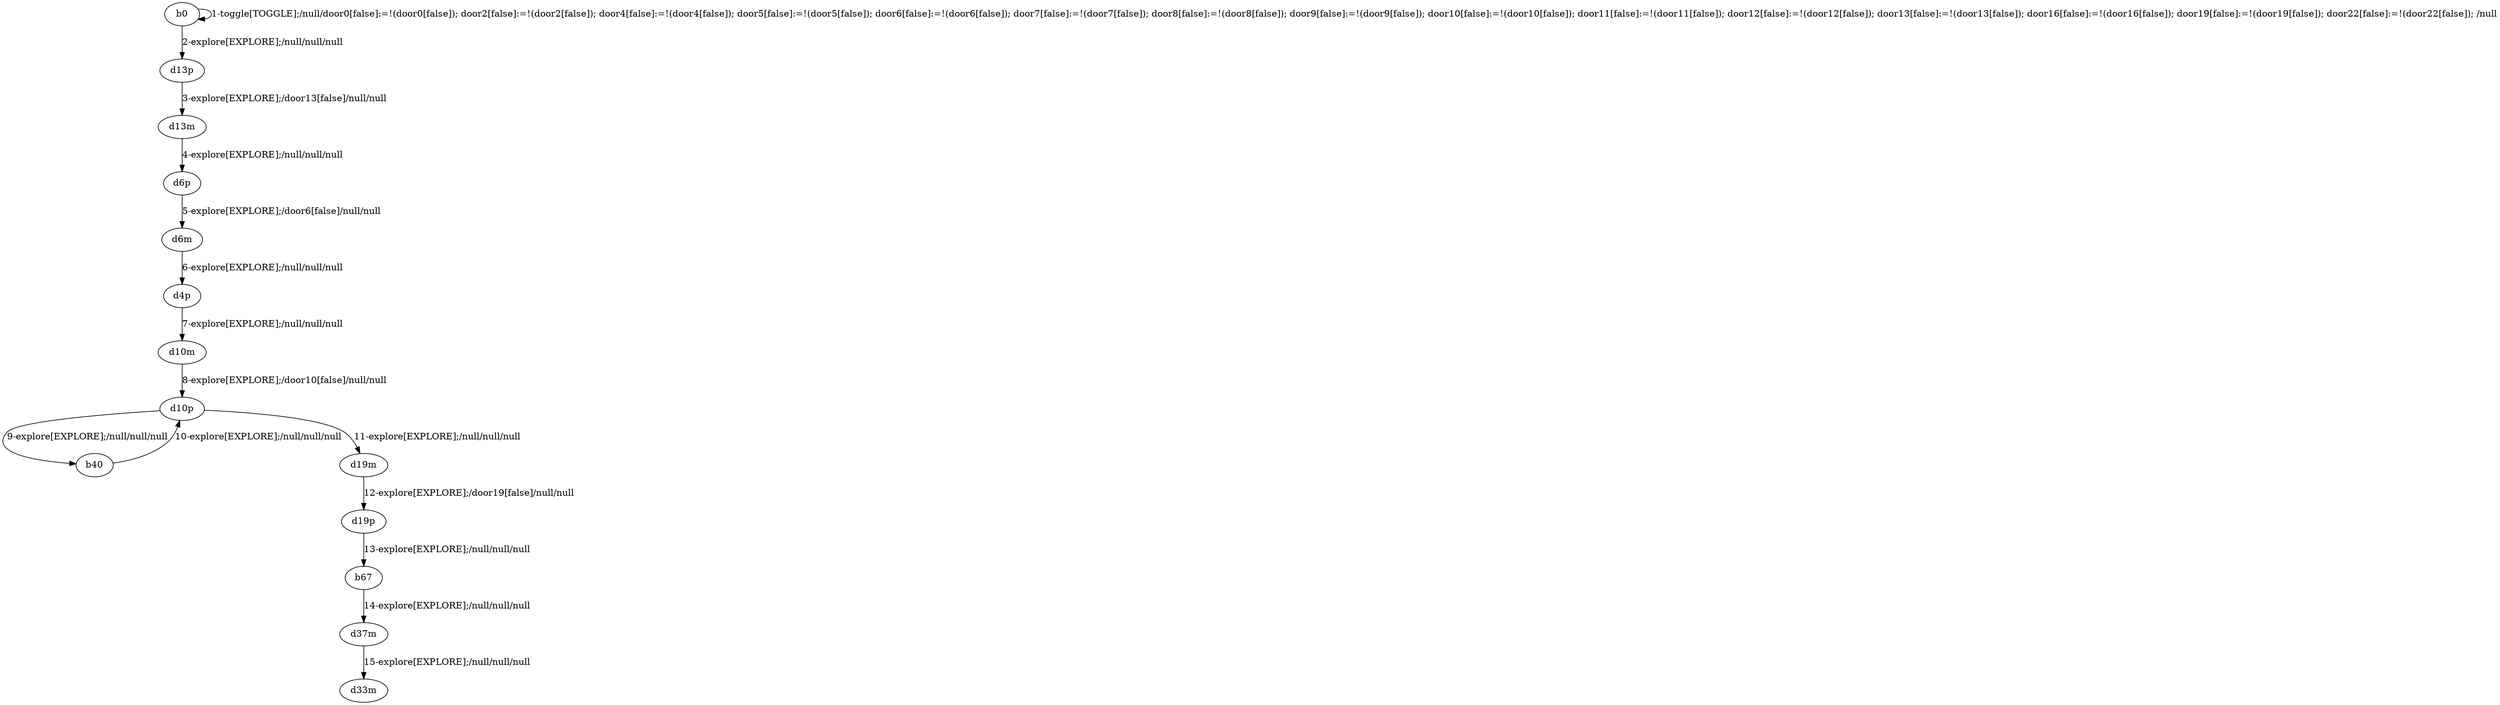 # Total number of goals covered by this test: 2
# d19p --> b67
# b67 --> d37m

digraph g {
"b0" -> "b0" [label = "1-toggle[TOGGLE];/null/door0[false]:=!(door0[false]); door2[false]:=!(door2[false]); door4[false]:=!(door4[false]); door5[false]:=!(door5[false]); door6[false]:=!(door6[false]); door7[false]:=!(door7[false]); door8[false]:=!(door8[false]); door9[false]:=!(door9[false]); door10[false]:=!(door10[false]); door11[false]:=!(door11[false]); door12[false]:=!(door12[false]); door13[false]:=!(door13[false]); door16[false]:=!(door16[false]); door19[false]:=!(door19[false]); door22[false]:=!(door22[false]); /null"];
"b0" -> "d13p" [label = "2-explore[EXPLORE];/null/null/null"];
"d13p" -> "d13m" [label = "3-explore[EXPLORE];/door13[false]/null/null"];
"d13m" -> "d6p" [label = "4-explore[EXPLORE];/null/null/null"];
"d6p" -> "d6m" [label = "5-explore[EXPLORE];/door6[false]/null/null"];
"d6m" -> "d4p" [label = "6-explore[EXPLORE];/null/null/null"];
"d4p" -> "d10m" [label = "7-explore[EXPLORE];/null/null/null"];
"d10m" -> "d10p" [label = "8-explore[EXPLORE];/door10[false]/null/null"];
"d10p" -> "b40" [label = "9-explore[EXPLORE];/null/null/null"];
"b40" -> "d10p" [label = "10-explore[EXPLORE];/null/null/null"];
"d10p" -> "d19m" [label = "11-explore[EXPLORE];/null/null/null"];
"d19m" -> "d19p" [label = "12-explore[EXPLORE];/door19[false]/null/null"];
"d19p" -> "b67" [label = "13-explore[EXPLORE];/null/null/null"];
"b67" -> "d37m" [label = "14-explore[EXPLORE];/null/null/null"];
"d37m" -> "d33m" [label = "15-explore[EXPLORE];/null/null/null"];
}